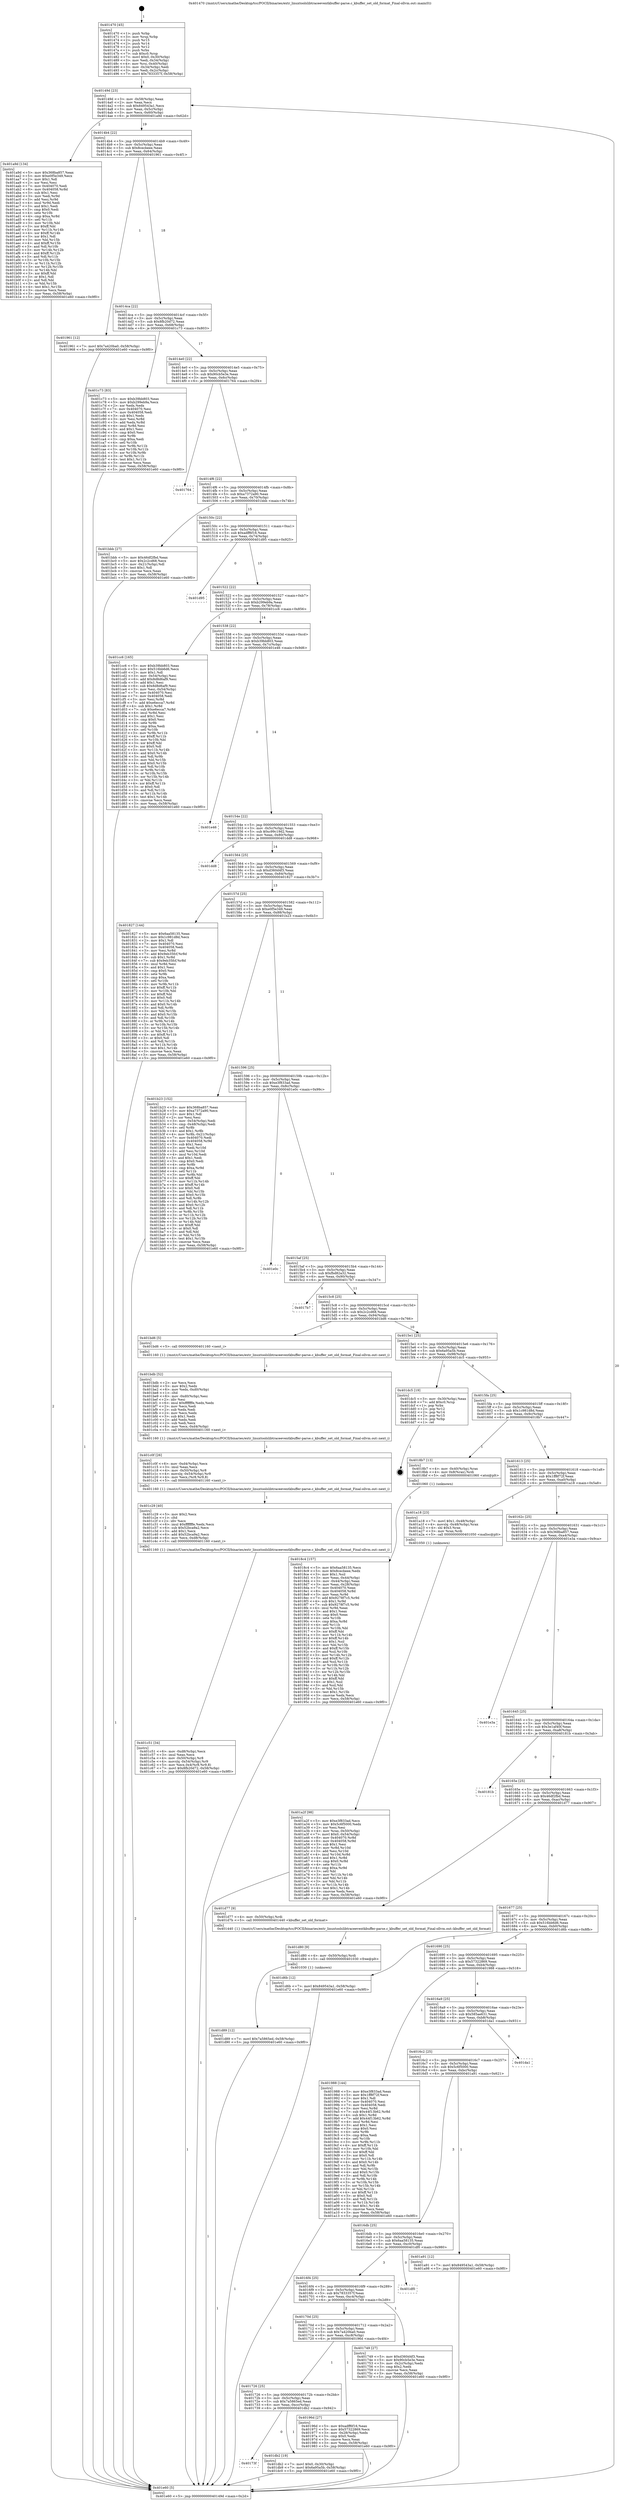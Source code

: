 digraph "0x401470" {
  label = "0x401470 (/mnt/c/Users/mathe/Desktop/tcc/POCII/binaries/extr_linuxtoolslibtraceeventkbuffer-parse.c_kbuffer_set_old_format_Final-ollvm.out::main(0))"
  labelloc = "t"
  node[shape=record]

  Entry [label="",width=0.3,height=0.3,shape=circle,fillcolor=black,style=filled]
  "0x40149d" [label="{
     0x40149d [23]\l
     | [instrs]\l
     &nbsp;&nbsp;0x40149d \<+3\>: mov -0x58(%rbp),%eax\l
     &nbsp;&nbsp;0x4014a0 \<+2\>: mov %eax,%ecx\l
     &nbsp;&nbsp;0x4014a2 \<+6\>: sub $0x849543a1,%ecx\l
     &nbsp;&nbsp;0x4014a8 \<+3\>: mov %eax,-0x5c(%rbp)\l
     &nbsp;&nbsp;0x4014ab \<+3\>: mov %ecx,-0x60(%rbp)\l
     &nbsp;&nbsp;0x4014ae \<+6\>: je 0000000000401a9d \<main+0x62d\>\l
  }"]
  "0x401a9d" [label="{
     0x401a9d [134]\l
     | [instrs]\l
     &nbsp;&nbsp;0x401a9d \<+5\>: mov $0x368ba857,%eax\l
     &nbsp;&nbsp;0x401aa2 \<+5\>: mov $0xe0f5e349,%ecx\l
     &nbsp;&nbsp;0x401aa7 \<+2\>: mov $0x1,%dl\l
     &nbsp;&nbsp;0x401aa9 \<+2\>: xor %esi,%esi\l
     &nbsp;&nbsp;0x401aab \<+7\>: mov 0x404070,%edi\l
     &nbsp;&nbsp;0x401ab2 \<+8\>: mov 0x404058,%r8d\l
     &nbsp;&nbsp;0x401aba \<+3\>: sub $0x1,%esi\l
     &nbsp;&nbsp;0x401abd \<+3\>: mov %edi,%r9d\l
     &nbsp;&nbsp;0x401ac0 \<+3\>: add %esi,%r9d\l
     &nbsp;&nbsp;0x401ac3 \<+4\>: imul %r9d,%edi\l
     &nbsp;&nbsp;0x401ac7 \<+3\>: and $0x1,%edi\l
     &nbsp;&nbsp;0x401aca \<+3\>: cmp $0x0,%edi\l
     &nbsp;&nbsp;0x401acd \<+4\>: sete %r10b\l
     &nbsp;&nbsp;0x401ad1 \<+4\>: cmp $0xa,%r8d\l
     &nbsp;&nbsp;0x401ad5 \<+4\>: setl %r11b\l
     &nbsp;&nbsp;0x401ad9 \<+3\>: mov %r10b,%bl\l
     &nbsp;&nbsp;0x401adc \<+3\>: xor $0xff,%bl\l
     &nbsp;&nbsp;0x401adf \<+3\>: mov %r11b,%r14b\l
     &nbsp;&nbsp;0x401ae2 \<+4\>: xor $0xff,%r14b\l
     &nbsp;&nbsp;0x401ae6 \<+3\>: xor $0x1,%dl\l
     &nbsp;&nbsp;0x401ae9 \<+3\>: mov %bl,%r15b\l
     &nbsp;&nbsp;0x401aec \<+4\>: and $0xff,%r15b\l
     &nbsp;&nbsp;0x401af0 \<+3\>: and %dl,%r10b\l
     &nbsp;&nbsp;0x401af3 \<+3\>: mov %r14b,%r12b\l
     &nbsp;&nbsp;0x401af6 \<+4\>: and $0xff,%r12b\l
     &nbsp;&nbsp;0x401afa \<+3\>: and %dl,%r11b\l
     &nbsp;&nbsp;0x401afd \<+3\>: or %r10b,%r15b\l
     &nbsp;&nbsp;0x401b00 \<+3\>: or %r11b,%r12b\l
     &nbsp;&nbsp;0x401b03 \<+3\>: xor %r12b,%r15b\l
     &nbsp;&nbsp;0x401b06 \<+3\>: or %r14b,%bl\l
     &nbsp;&nbsp;0x401b09 \<+3\>: xor $0xff,%bl\l
     &nbsp;&nbsp;0x401b0c \<+3\>: or $0x1,%dl\l
     &nbsp;&nbsp;0x401b0f \<+2\>: and %dl,%bl\l
     &nbsp;&nbsp;0x401b11 \<+3\>: or %bl,%r15b\l
     &nbsp;&nbsp;0x401b14 \<+4\>: test $0x1,%r15b\l
     &nbsp;&nbsp;0x401b18 \<+3\>: cmovne %ecx,%eax\l
     &nbsp;&nbsp;0x401b1b \<+3\>: mov %eax,-0x58(%rbp)\l
     &nbsp;&nbsp;0x401b1e \<+5\>: jmp 0000000000401e60 \<main+0x9f0\>\l
  }"]
  "0x4014b4" [label="{
     0x4014b4 [22]\l
     | [instrs]\l
     &nbsp;&nbsp;0x4014b4 \<+5\>: jmp 00000000004014b9 \<main+0x49\>\l
     &nbsp;&nbsp;0x4014b9 \<+3\>: mov -0x5c(%rbp),%eax\l
     &nbsp;&nbsp;0x4014bc \<+5\>: sub $0x8cecbeee,%eax\l
     &nbsp;&nbsp;0x4014c1 \<+3\>: mov %eax,-0x64(%rbp)\l
     &nbsp;&nbsp;0x4014c4 \<+6\>: je 0000000000401961 \<main+0x4f1\>\l
  }"]
  Exit [label="",width=0.3,height=0.3,shape=circle,fillcolor=black,style=filled,peripheries=2]
  "0x401961" [label="{
     0x401961 [12]\l
     | [instrs]\l
     &nbsp;&nbsp;0x401961 \<+7\>: movl $0x7a420ba0,-0x58(%rbp)\l
     &nbsp;&nbsp;0x401968 \<+5\>: jmp 0000000000401e60 \<main+0x9f0\>\l
  }"]
  "0x4014ca" [label="{
     0x4014ca [22]\l
     | [instrs]\l
     &nbsp;&nbsp;0x4014ca \<+5\>: jmp 00000000004014cf \<main+0x5f\>\l
     &nbsp;&nbsp;0x4014cf \<+3\>: mov -0x5c(%rbp),%eax\l
     &nbsp;&nbsp;0x4014d2 \<+5\>: sub $0x8fb20d72,%eax\l
     &nbsp;&nbsp;0x4014d7 \<+3\>: mov %eax,-0x68(%rbp)\l
     &nbsp;&nbsp;0x4014da \<+6\>: je 0000000000401c73 \<main+0x803\>\l
  }"]
  "0x40173f" [label="{
     0x40173f\l
  }", style=dashed]
  "0x401c73" [label="{
     0x401c73 [83]\l
     | [instrs]\l
     &nbsp;&nbsp;0x401c73 \<+5\>: mov $0xb39bb803,%eax\l
     &nbsp;&nbsp;0x401c78 \<+5\>: mov $0xb299eb9a,%ecx\l
     &nbsp;&nbsp;0x401c7d \<+2\>: xor %edx,%edx\l
     &nbsp;&nbsp;0x401c7f \<+7\>: mov 0x404070,%esi\l
     &nbsp;&nbsp;0x401c86 \<+7\>: mov 0x404058,%edi\l
     &nbsp;&nbsp;0x401c8d \<+3\>: sub $0x1,%edx\l
     &nbsp;&nbsp;0x401c90 \<+3\>: mov %esi,%r8d\l
     &nbsp;&nbsp;0x401c93 \<+3\>: add %edx,%r8d\l
     &nbsp;&nbsp;0x401c96 \<+4\>: imul %r8d,%esi\l
     &nbsp;&nbsp;0x401c9a \<+3\>: and $0x1,%esi\l
     &nbsp;&nbsp;0x401c9d \<+3\>: cmp $0x0,%esi\l
     &nbsp;&nbsp;0x401ca0 \<+4\>: sete %r9b\l
     &nbsp;&nbsp;0x401ca4 \<+3\>: cmp $0xa,%edi\l
     &nbsp;&nbsp;0x401ca7 \<+4\>: setl %r10b\l
     &nbsp;&nbsp;0x401cab \<+3\>: mov %r9b,%r11b\l
     &nbsp;&nbsp;0x401cae \<+3\>: and %r10b,%r11b\l
     &nbsp;&nbsp;0x401cb1 \<+3\>: xor %r10b,%r9b\l
     &nbsp;&nbsp;0x401cb4 \<+3\>: or %r9b,%r11b\l
     &nbsp;&nbsp;0x401cb7 \<+4\>: test $0x1,%r11b\l
     &nbsp;&nbsp;0x401cbb \<+3\>: cmovne %ecx,%eax\l
     &nbsp;&nbsp;0x401cbe \<+3\>: mov %eax,-0x58(%rbp)\l
     &nbsp;&nbsp;0x401cc1 \<+5\>: jmp 0000000000401e60 \<main+0x9f0\>\l
  }"]
  "0x4014e0" [label="{
     0x4014e0 [22]\l
     | [instrs]\l
     &nbsp;&nbsp;0x4014e0 \<+5\>: jmp 00000000004014e5 \<main+0x75\>\l
     &nbsp;&nbsp;0x4014e5 \<+3\>: mov -0x5c(%rbp),%eax\l
     &nbsp;&nbsp;0x4014e8 \<+5\>: sub $0x90cb5e3e,%eax\l
     &nbsp;&nbsp;0x4014ed \<+3\>: mov %eax,-0x6c(%rbp)\l
     &nbsp;&nbsp;0x4014f0 \<+6\>: je 0000000000401764 \<main+0x2f4\>\l
  }"]
  "0x401db2" [label="{
     0x401db2 [19]\l
     | [instrs]\l
     &nbsp;&nbsp;0x401db2 \<+7\>: movl $0x0,-0x30(%rbp)\l
     &nbsp;&nbsp;0x401db9 \<+7\>: movl $0x6a95a5b,-0x58(%rbp)\l
     &nbsp;&nbsp;0x401dc0 \<+5\>: jmp 0000000000401e60 \<main+0x9f0\>\l
  }"]
  "0x401764" [label="{
     0x401764\l
  }", style=dashed]
  "0x4014f6" [label="{
     0x4014f6 [22]\l
     | [instrs]\l
     &nbsp;&nbsp;0x4014f6 \<+5\>: jmp 00000000004014fb \<main+0x8b\>\l
     &nbsp;&nbsp;0x4014fb \<+3\>: mov -0x5c(%rbp),%eax\l
     &nbsp;&nbsp;0x4014fe \<+5\>: sub $0xa7372a90,%eax\l
     &nbsp;&nbsp;0x401503 \<+3\>: mov %eax,-0x70(%rbp)\l
     &nbsp;&nbsp;0x401506 \<+6\>: je 0000000000401bbb \<main+0x74b\>\l
  }"]
  "0x401d89" [label="{
     0x401d89 [12]\l
     | [instrs]\l
     &nbsp;&nbsp;0x401d89 \<+7\>: movl $0x7a5865ed,-0x58(%rbp)\l
     &nbsp;&nbsp;0x401d90 \<+5\>: jmp 0000000000401e60 \<main+0x9f0\>\l
  }"]
  "0x401bbb" [label="{
     0x401bbb [27]\l
     | [instrs]\l
     &nbsp;&nbsp;0x401bbb \<+5\>: mov $0x46df2fbd,%eax\l
     &nbsp;&nbsp;0x401bc0 \<+5\>: mov $0x2c2cd68,%ecx\l
     &nbsp;&nbsp;0x401bc5 \<+3\>: mov -0x21(%rbp),%dl\l
     &nbsp;&nbsp;0x401bc8 \<+3\>: test $0x1,%dl\l
     &nbsp;&nbsp;0x401bcb \<+3\>: cmovne %ecx,%eax\l
     &nbsp;&nbsp;0x401bce \<+3\>: mov %eax,-0x58(%rbp)\l
     &nbsp;&nbsp;0x401bd1 \<+5\>: jmp 0000000000401e60 \<main+0x9f0\>\l
  }"]
  "0x40150c" [label="{
     0x40150c [22]\l
     | [instrs]\l
     &nbsp;&nbsp;0x40150c \<+5\>: jmp 0000000000401511 \<main+0xa1\>\l
     &nbsp;&nbsp;0x401511 \<+3\>: mov -0x5c(%rbp),%eax\l
     &nbsp;&nbsp;0x401514 \<+5\>: sub $0xadff6f16,%eax\l
     &nbsp;&nbsp;0x401519 \<+3\>: mov %eax,-0x74(%rbp)\l
     &nbsp;&nbsp;0x40151c \<+6\>: je 0000000000401d95 \<main+0x925\>\l
  }"]
  "0x401d80" [label="{
     0x401d80 [9]\l
     | [instrs]\l
     &nbsp;&nbsp;0x401d80 \<+4\>: mov -0x50(%rbp),%rdi\l
     &nbsp;&nbsp;0x401d84 \<+5\>: call 0000000000401030 \<free@plt\>\l
     | [calls]\l
     &nbsp;&nbsp;0x401030 \{1\} (unknown)\l
  }"]
  "0x401d95" [label="{
     0x401d95\l
  }", style=dashed]
  "0x401522" [label="{
     0x401522 [22]\l
     | [instrs]\l
     &nbsp;&nbsp;0x401522 \<+5\>: jmp 0000000000401527 \<main+0xb7\>\l
     &nbsp;&nbsp;0x401527 \<+3\>: mov -0x5c(%rbp),%eax\l
     &nbsp;&nbsp;0x40152a \<+5\>: sub $0xb299eb9a,%eax\l
     &nbsp;&nbsp;0x40152f \<+3\>: mov %eax,-0x78(%rbp)\l
     &nbsp;&nbsp;0x401532 \<+6\>: je 0000000000401cc6 \<main+0x856\>\l
  }"]
  "0x401c51" [label="{
     0x401c51 [34]\l
     | [instrs]\l
     &nbsp;&nbsp;0x401c51 \<+6\>: mov -0xd8(%rbp),%ecx\l
     &nbsp;&nbsp;0x401c57 \<+3\>: imul %eax,%ecx\l
     &nbsp;&nbsp;0x401c5a \<+4\>: mov -0x50(%rbp),%r8\l
     &nbsp;&nbsp;0x401c5e \<+4\>: movslq -0x54(%rbp),%r9\l
     &nbsp;&nbsp;0x401c62 \<+5\>: mov %ecx,0x4(%r8,%r9,8)\l
     &nbsp;&nbsp;0x401c67 \<+7\>: movl $0x8fb20d72,-0x58(%rbp)\l
     &nbsp;&nbsp;0x401c6e \<+5\>: jmp 0000000000401e60 \<main+0x9f0\>\l
  }"]
  "0x401cc6" [label="{
     0x401cc6 [165]\l
     | [instrs]\l
     &nbsp;&nbsp;0x401cc6 \<+5\>: mov $0xb39bb803,%eax\l
     &nbsp;&nbsp;0x401ccb \<+5\>: mov $0x516bb6d6,%ecx\l
     &nbsp;&nbsp;0x401cd0 \<+2\>: mov $0x1,%dl\l
     &nbsp;&nbsp;0x401cd2 \<+3\>: mov -0x54(%rbp),%esi\l
     &nbsp;&nbsp;0x401cd5 \<+6\>: add $0x8d8d6af9,%esi\l
     &nbsp;&nbsp;0x401cdb \<+3\>: add $0x1,%esi\l
     &nbsp;&nbsp;0x401cde \<+6\>: sub $0x8d8d6af9,%esi\l
     &nbsp;&nbsp;0x401ce4 \<+3\>: mov %esi,-0x54(%rbp)\l
     &nbsp;&nbsp;0x401ce7 \<+7\>: mov 0x404070,%esi\l
     &nbsp;&nbsp;0x401cee \<+7\>: mov 0x404058,%edi\l
     &nbsp;&nbsp;0x401cf5 \<+3\>: mov %esi,%r8d\l
     &nbsp;&nbsp;0x401cf8 \<+7\>: add $0xe6ecca7,%r8d\l
     &nbsp;&nbsp;0x401cff \<+4\>: sub $0x1,%r8d\l
     &nbsp;&nbsp;0x401d03 \<+7\>: sub $0xe6ecca7,%r8d\l
     &nbsp;&nbsp;0x401d0a \<+4\>: imul %r8d,%esi\l
     &nbsp;&nbsp;0x401d0e \<+3\>: and $0x1,%esi\l
     &nbsp;&nbsp;0x401d11 \<+3\>: cmp $0x0,%esi\l
     &nbsp;&nbsp;0x401d14 \<+4\>: sete %r9b\l
     &nbsp;&nbsp;0x401d18 \<+3\>: cmp $0xa,%edi\l
     &nbsp;&nbsp;0x401d1b \<+4\>: setl %r10b\l
     &nbsp;&nbsp;0x401d1f \<+3\>: mov %r9b,%r11b\l
     &nbsp;&nbsp;0x401d22 \<+4\>: xor $0xff,%r11b\l
     &nbsp;&nbsp;0x401d26 \<+3\>: mov %r10b,%bl\l
     &nbsp;&nbsp;0x401d29 \<+3\>: xor $0xff,%bl\l
     &nbsp;&nbsp;0x401d2c \<+3\>: xor $0x0,%dl\l
     &nbsp;&nbsp;0x401d2f \<+3\>: mov %r11b,%r14b\l
     &nbsp;&nbsp;0x401d32 \<+4\>: and $0x0,%r14b\l
     &nbsp;&nbsp;0x401d36 \<+3\>: and %dl,%r9b\l
     &nbsp;&nbsp;0x401d39 \<+3\>: mov %bl,%r15b\l
     &nbsp;&nbsp;0x401d3c \<+4\>: and $0x0,%r15b\l
     &nbsp;&nbsp;0x401d40 \<+3\>: and %dl,%r10b\l
     &nbsp;&nbsp;0x401d43 \<+3\>: or %r9b,%r14b\l
     &nbsp;&nbsp;0x401d46 \<+3\>: or %r10b,%r15b\l
     &nbsp;&nbsp;0x401d49 \<+3\>: xor %r15b,%r14b\l
     &nbsp;&nbsp;0x401d4c \<+3\>: or %bl,%r11b\l
     &nbsp;&nbsp;0x401d4f \<+4\>: xor $0xff,%r11b\l
     &nbsp;&nbsp;0x401d53 \<+3\>: or $0x0,%dl\l
     &nbsp;&nbsp;0x401d56 \<+3\>: and %dl,%r11b\l
     &nbsp;&nbsp;0x401d59 \<+3\>: or %r11b,%r14b\l
     &nbsp;&nbsp;0x401d5c \<+4\>: test $0x1,%r14b\l
     &nbsp;&nbsp;0x401d60 \<+3\>: cmovne %ecx,%eax\l
     &nbsp;&nbsp;0x401d63 \<+3\>: mov %eax,-0x58(%rbp)\l
     &nbsp;&nbsp;0x401d66 \<+5\>: jmp 0000000000401e60 \<main+0x9f0\>\l
  }"]
  "0x401538" [label="{
     0x401538 [22]\l
     | [instrs]\l
     &nbsp;&nbsp;0x401538 \<+5\>: jmp 000000000040153d \<main+0xcd\>\l
     &nbsp;&nbsp;0x40153d \<+3\>: mov -0x5c(%rbp),%eax\l
     &nbsp;&nbsp;0x401540 \<+5\>: sub $0xb39bb803,%eax\l
     &nbsp;&nbsp;0x401545 \<+3\>: mov %eax,-0x7c(%rbp)\l
     &nbsp;&nbsp;0x401548 \<+6\>: je 0000000000401e46 \<main+0x9d6\>\l
  }"]
  "0x401c29" [label="{
     0x401c29 [40]\l
     | [instrs]\l
     &nbsp;&nbsp;0x401c29 \<+5\>: mov $0x2,%ecx\l
     &nbsp;&nbsp;0x401c2e \<+1\>: cltd\l
     &nbsp;&nbsp;0x401c2f \<+2\>: idiv %ecx\l
     &nbsp;&nbsp;0x401c31 \<+6\>: imul $0xfffffffe,%edx,%ecx\l
     &nbsp;&nbsp;0x401c37 \<+6\>: sub $0x52bca9a2,%ecx\l
     &nbsp;&nbsp;0x401c3d \<+3\>: add $0x1,%ecx\l
     &nbsp;&nbsp;0x401c40 \<+6\>: add $0x52bca9a2,%ecx\l
     &nbsp;&nbsp;0x401c46 \<+6\>: mov %ecx,-0xd8(%rbp)\l
     &nbsp;&nbsp;0x401c4c \<+5\>: call 0000000000401160 \<next_i\>\l
     | [calls]\l
     &nbsp;&nbsp;0x401160 \{1\} (/mnt/c/Users/mathe/Desktop/tcc/POCII/binaries/extr_linuxtoolslibtraceeventkbuffer-parse.c_kbuffer_set_old_format_Final-ollvm.out::next_i)\l
  }"]
  "0x401e46" [label="{
     0x401e46\l
  }", style=dashed]
  "0x40154e" [label="{
     0x40154e [22]\l
     | [instrs]\l
     &nbsp;&nbsp;0x40154e \<+5\>: jmp 0000000000401553 \<main+0xe3\>\l
     &nbsp;&nbsp;0x401553 \<+3\>: mov -0x5c(%rbp),%eax\l
     &nbsp;&nbsp;0x401556 \<+5\>: sub $0xc99c19d2,%eax\l
     &nbsp;&nbsp;0x40155b \<+3\>: mov %eax,-0x80(%rbp)\l
     &nbsp;&nbsp;0x40155e \<+6\>: je 0000000000401dd8 \<main+0x968\>\l
  }"]
  "0x401c0f" [label="{
     0x401c0f [26]\l
     | [instrs]\l
     &nbsp;&nbsp;0x401c0f \<+6\>: mov -0xd4(%rbp),%ecx\l
     &nbsp;&nbsp;0x401c15 \<+3\>: imul %eax,%ecx\l
     &nbsp;&nbsp;0x401c18 \<+4\>: mov -0x50(%rbp),%r8\l
     &nbsp;&nbsp;0x401c1c \<+4\>: movslq -0x54(%rbp),%r9\l
     &nbsp;&nbsp;0x401c20 \<+4\>: mov %ecx,(%r8,%r9,8)\l
     &nbsp;&nbsp;0x401c24 \<+5\>: call 0000000000401160 \<next_i\>\l
     | [calls]\l
     &nbsp;&nbsp;0x401160 \{1\} (/mnt/c/Users/mathe/Desktop/tcc/POCII/binaries/extr_linuxtoolslibtraceeventkbuffer-parse.c_kbuffer_set_old_format_Final-ollvm.out::next_i)\l
  }"]
  "0x401dd8" [label="{
     0x401dd8\l
  }", style=dashed]
  "0x401564" [label="{
     0x401564 [25]\l
     | [instrs]\l
     &nbsp;&nbsp;0x401564 \<+5\>: jmp 0000000000401569 \<main+0xf9\>\l
     &nbsp;&nbsp;0x401569 \<+3\>: mov -0x5c(%rbp),%eax\l
     &nbsp;&nbsp;0x40156c \<+5\>: sub $0xd360d4f3,%eax\l
     &nbsp;&nbsp;0x401571 \<+6\>: mov %eax,-0x84(%rbp)\l
     &nbsp;&nbsp;0x401577 \<+6\>: je 0000000000401827 \<main+0x3b7\>\l
  }"]
  "0x401bdb" [label="{
     0x401bdb [52]\l
     | [instrs]\l
     &nbsp;&nbsp;0x401bdb \<+2\>: xor %ecx,%ecx\l
     &nbsp;&nbsp;0x401bdd \<+5\>: mov $0x2,%edx\l
     &nbsp;&nbsp;0x401be2 \<+6\>: mov %edx,-0xd0(%rbp)\l
     &nbsp;&nbsp;0x401be8 \<+1\>: cltd\l
     &nbsp;&nbsp;0x401be9 \<+6\>: mov -0xd0(%rbp),%esi\l
     &nbsp;&nbsp;0x401bef \<+2\>: idiv %esi\l
     &nbsp;&nbsp;0x401bf1 \<+6\>: imul $0xfffffffe,%edx,%edx\l
     &nbsp;&nbsp;0x401bf7 \<+2\>: mov %ecx,%edi\l
     &nbsp;&nbsp;0x401bf9 \<+2\>: sub %edx,%edi\l
     &nbsp;&nbsp;0x401bfb \<+2\>: mov %ecx,%edx\l
     &nbsp;&nbsp;0x401bfd \<+3\>: sub $0x1,%edx\l
     &nbsp;&nbsp;0x401c00 \<+2\>: add %edx,%edi\l
     &nbsp;&nbsp;0x401c02 \<+2\>: sub %edi,%ecx\l
     &nbsp;&nbsp;0x401c04 \<+6\>: mov %ecx,-0xd4(%rbp)\l
     &nbsp;&nbsp;0x401c0a \<+5\>: call 0000000000401160 \<next_i\>\l
     | [calls]\l
     &nbsp;&nbsp;0x401160 \{1\} (/mnt/c/Users/mathe/Desktop/tcc/POCII/binaries/extr_linuxtoolslibtraceeventkbuffer-parse.c_kbuffer_set_old_format_Final-ollvm.out::next_i)\l
  }"]
  "0x401827" [label="{
     0x401827 [144]\l
     | [instrs]\l
     &nbsp;&nbsp;0x401827 \<+5\>: mov $0x6aa58135,%eax\l
     &nbsp;&nbsp;0x40182c \<+5\>: mov $0x1c981d8d,%ecx\l
     &nbsp;&nbsp;0x401831 \<+2\>: mov $0x1,%dl\l
     &nbsp;&nbsp;0x401833 \<+7\>: mov 0x404070,%esi\l
     &nbsp;&nbsp;0x40183a \<+7\>: mov 0x404058,%edi\l
     &nbsp;&nbsp;0x401841 \<+3\>: mov %esi,%r8d\l
     &nbsp;&nbsp;0x401844 \<+7\>: add $0x9eb35fcf,%r8d\l
     &nbsp;&nbsp;0x40184b \<+4\>: sub $0x1,%r8d\l
     &nbsp;&nbsp;0x40184f \<+7\>: sub $0x9eb35fcf,%r8d\l
     &nbsp;&nbsp;0x401856 \<+4\>: imul %r8d,%esi\l
     &nbsp;&nbsp;0x40185a \<+3\>: and $0x1,%esi\l
     &nbsp;&nbsp;0x40185d \<+3\>: cmp $0x0,%esi\l
     &nbsp;&nbsp;0x401860 \<+4\>: sete %r9b\l
     &nbsp;&nbsp;0x401864 \<+3\>: cmp $0xa,%edi\l
     &nbsp;&nbsp;0x401867 \<+4\>: setl %r10b\l
     &nbsp;&nbsp;0x40186b \<+3\>: mov %r9b,%r11b\l
     &nbsp;&nbsp;0x40186e \<+4\>: xor $0xff,%r11b\l
     &nbsp;&nbsp;0x401872 \<+3\>: mov %r10b,%bl\l
     &nbsp;&nbsp;0x401875 \<+3\>: xor $0xff,%bl\l
     &nbsp;&nbsp;0x401878 \<+3\>: xor $0x0,%dl\l
     &nbsp;&nbsp;0x40187b \<+3\>: mov %r11b,%r14b\l
     &nbsp;&nbsp;0x40187e \<+4\>: and $0x0,%r14b\l
     &nbsp;&nbsp;0x401882 \<+3\>: and %dl,%r9b\l
     &nbsp;&nbsp;0x401885 \<+3\>: mov %bl,%r15b\l
     &nbsp;&nbsp;0x401888 \<+4\>: and $0x0,%r15b\l
     &nbsp;&nbsp;0x40188c \<+3\>: and %dl,%r10b\l
     &nbsp;&nbsp;0x40188f \<+3\>: or %r9b,%r14b\l
     &nbsp;&nbsp;0x401892 \<+3\>: or %r10b,%r15b\l
     &nbsp;&nbsp;0x401895 \<+3\>: xor %r15b,%r14b\l
     &nbsp;&nbsp;0x401898 \<+3\>: or %bl,%r11b\l
     &nbsp;&nbsp;0x40189b \<+4\>: xor $0xff,%r11b\l
     &nbsp;&nbsp;0x40189f \<+3\>: or $0x0,%dl\l
     &nbsp;&nbsp;0x4018a2 \<+3\>: and %dl,%r11b\l
     &nbsp;&nbsp;0x4018a5 \<+3\>: or %r11b,%r14b\l
     &nbsp;&nbsp;0x4018a8 \<+4\>: test $0x1,%r14b\l
     &nbsp;&nbsp;0x4018ac \<+3\>: cmovne %ecx,%eax\l
     &nbsp;&nbsp;0x4018af \<+3\>: mov %eax,-0x58(%rbp)\l
     &nbsp;&nbsp;0x4018b2 \<+5\>: jmp 0000000000401e60 \<main+0x9f0\>\l
  }"]
  "0x40157d" [label="{
     0x40157d [25]\l
     | [instrs]\l
     &nbsp;&nbsp;0x40157d \<+5\>: jmp 0000000000401582 \<main+0x112\>\l
     &nbsp;&nbsp;0x401582 \<+3\>: mov -0x5c(%rbp),%eax\l
     &nbsp;&nbsp;0x401585 \<+5\>: sub $0xe0f5e349,%eax\l
     &nbsp;&nbsp;0x40158a \<+6\>: mov %eax,-0x88(%rbp)\l
     &nbsp;&nbsp;0x401590 \<+6\>: je 0000000000401b23 \<main+0x6b3\>\l
  }"]
  "0x401a2f" [label="{
     0x401a2f [98]\l
     | [instrs]\l
     &nbsp;&nbsp;0x401a2f \<+5\>: mov $0xe3f833ad,%ecx\l
     &nbsp;&nbsp;0x401a34 \<+5\>: mov $0x5c6f5000,%edx\l
     &nbsp;&nbsp;0x401a39 \<+2\>: xor %esi,%esi\l
     &nbsp;&nbsp;0x401a3b \<+4\>: mov %rax,-0x50(%rbp)\l
     &nbsp;&nbsp;0x401a3f \<+7\>: movl $0x0,-0x54(%rbp)\l
     &nbsp;&nbsp;0x401a46 \<+8\>: mov 0x404070,%r8d\l
     &nbsp;&nbsp;0x401a4e \<+8\>: mov 0x404058,%r9d\l
     &nbsp;&nbsp;0x401a56 \<+3\>: sub $0x1,%esi\l
     &nbsp;&nbsp;0x401a59 \<+3\>: mov %r8d,%r10d\l
     &nbsp;&nbsp;0x401a5c \<+3\>: add %esi,%r10d\l
     &nbsp;&nbsp;0x401a5f \<+4\>: imul %r10d,%r8d\l
     &nbsp;&nbsp;0x401a63 \<+4\>: and $0x1,%r8d\l
     &nbsp;&nbsp;0x401a67 \<+4\>: cmp $0x0,%r8d\l
     &nbsp;&nbsp;0x401a6b \<+4\>: sete %r11b\l
     &nbsp;&nbsp;0x401a6f \<+4\>: cmp $0xa,%r9d\l
     &nbsp;&nbsp;0x401a73 \<+3\>: setl %bl\l
     &nbsp;&nbsp;0x401a76 \<+3\>: mov %r11b,%r14b\l
     &nbsp;&nbsp;0x401a79 \<+3\>: and %bl,%r14b\l
     &nbsp;&nbsp;0x401a7c \<+3\>: xor %bl,%r11b\l
     &nbsp;&nbsp;0x401a7f \<+3\>: or %r11b,%r14b\l
     &nbsp;&nbsp;0x401a82 \<+4\>: test $0x1,%r14b\l
     &nbsp;&nbsp;0x401a86 \<+3\>: cmovne %edx,%ecx\l
     &nbsp;&nbsp;0x401a89 \<+3\>: mov %ecx,-0x58(%rbp)\l
     &nbsp;&nbsp;0x401a8c \<+5\>: jmp 0000000000401e60 \<main+0x9f0\>\l
  }"]
  "0x401b23" [label="{
     0x401b23 [152]\l
     | [instrs]\l
     &nbsp;&nbsp;0x401b23 \<+5\>: mov $0x368ba857,%eax\l
     &nbsp;&nbsp;0x401b28 \<+5\>: mov $0xa7372a90,%ecx\l
     &nbsp;&nbsp;0x401b2d \<+2\>: mov $0x1,%dl\l
     &nbsp;&nbsp;0x401b2f \<+2\>: xor %esi,%esi\l
     &nbsp;&nbsp;0x401b31 \<+3\>: mov -0x54(%rbp),%edi\l
     &nbsp;&nbsp;0x401b34 \<+3\>: cmp -0x48(%rbp),%edi\l
     &nbsp;&nbsp;0x401b37 \<+4\>: setl %r8b\l
     &nbsp;&nbsp;0x401b3b \<+4\>: and $0x1,%r8b\l
     &nbsp;&nbsp;0x401b3f \<+4\>: mov %r8b,-0x21(%rbp)\l
     &nbsp;&nbsp;0x401b43 \<+7\>: mov 0x404070,%edi\l
     &nbsp;&nbsp;0x401b4a \<+8\>: mov 0x404058,%r9d\l
     &nbsp;&nbsp;0x401b52 \<+3\>: sub $0x1,%esi\l
     &nbsp;&nbsp;0x401b55 \<+3\>: mov %edi,%r10d\l
     &nbsp;&nbsp;0x401b58 \<+3\>: add %esi,%r10d\l
     &nbsp;&nbsp;0x401b5b \<+4\>: imul %r10d,%edi\l
     &nbsp;&nbsp;0x401b5f \<+3\>: and $0x1,%edi\l
     &nbsp;&nbsp;0x401b62 \<+3\>: cmp $0x0,%edi\l
     &nbsp;&nbsp;0x401b65 \<+4\>: sete %r8b\l
     &nbsp;&nbsp;0x401b69 \<+4\>: cmp $0xa,%r9d\l
     &nbsp;&nbsp;0x401b6d \<+4\>: setl %r11b\l
     &nbsp;&nbsp;0x401b71 \<+3\>: mov %r8b,%bl\l
     &nbsp;&nbsp;0x401b74 \<+3\>: xor $0xff,%bl\l
     &nbsp;&nbsp;0x401b77 \<+3\>: mov %r11b,%r14b\l
     &nbsp;&nbsp;0x401b7a \<+4\>: xor $0xff,%r14b\l
     &nbsp;&nbsp;0x401b7e \<+3\>: xor $0x0,%dl\l
     &nbsp;&nbsp;0x401b81 \<+3\>: mov %bl,%r15b\l
     &nbsp;&nbsp;0x401b84 \<+4\>: and $0x0,%r15b\l
     &nbsp;&nbsp;0x401b88 \<+3\>: and %dl,%r8b\l
     &nbsp;&nbsp;0x401b8b \<+3\>: mov %r14b,%r12b\l
     &nbsp;&nbsp;0x401b8e \<+4\>: and $0x0,%r12b\l
     &nbsp;&nbsp;0x401b92 \<+3\>: and %dl,%r11b\l
     &nbsp;&nbsp;0x401b95 \<+3\>: or %r8b,%r15b\l
     &nbsp;&nbsp;0x401b98 \<+3\>: or %r11b,%r12b\l
     &nbsp;&nbsp;0x401b9b \<+3\>: xor %r12b,%r15b\l
     &nbsp;&nbsp;0x401b9e \<+3\>: or %r14b,%bl\l
     &nbsp;&nbsp;0x401ba1 \<+3\>: xor $0xff,%bl\l
     &nbsp;&nbsp;0x401ba4 \<+3\>: or $0x0,%dl\l
     &nbsp;&nbsp;0x401ba7 \<+2\>: and %dl,%bl\l
     &nbsp;&nbsp;0x401ba9 \<+3\>: or %bl,%r15b\l
     &nbsp;&nbsp;0x401bac \<+4\>: test $0x1,%r15b\l
     &nbsp;&nbsp;0x401bb0 \<+3\>: cmovne %ecx,%eax\l
     &nbsp;&nbsp;0x401bb3 \<+3\>: mov %eax,-0x58(%rbp)\l
     &nbsp;&nbsp;0x401bb6 \<+5\>: jmp 0000000000401e60 \<main+0x9f0\>\l
  }"]
  "0x401596" [label="{
     0x401596 [25]\l
     | [instrs]\l
     &nbsp;&nbsp;0x401596 \<+5\>: jmp 000000000040159b \<main+0x12b\>\l
     &nbsp;&nbsp;0x40159b \<+3\>: mov -0x5c(%rbp),%eax\l
     &nbsp;&nbsp;0x40159e \<+5\>: sub $0xe3f833ad,%eax\l
     &nbsp;&nbsp;0x4015a3 \<+6\>: mov %eax,-0x8c(%rbp)\l
     &nbsp;&nbsp;0x4015a9 \<+6\>: je 0000000000401e0c \<main+0x99c\>\l
  }"]
  "0x401726" [label="{
     0x401726 [25]\l
     | [instrs]\l
     &nbsp;&nbsp;0x401726 \<+5\>: jmp 000000000040172b \<main+0x2bb\>\l
     &nbsp;&nbsp;0x40172b \<+3\>: mov -0x5c(%rbp),%eax\l
     &nbsp;&nbsp;0x40172e \<+5\>: sub $0x7a5865ed,%eax\l
     &nbsp;&nbsp;0x401733 \<+6\>: mov %eax,-0xcc(%rbp)\l
     &nbsp;&nbsp;0x401739 \<+6\>: je 0000000000401db2 \<main+0x942\>\l
  }"]
  "0x401e0c" [label="{
     0x401e0c\l
  }", style=dashed]
  "0x4015af" [label="{
     0x4015af [25]\l
     | [instrs]\l
     &nbsp;&nbsp;0x4015af \<+5\>: jmp 00000000004015b4 \<main+0x144\>\l
     &nbsp;&nbsp;0x4015b4 \<+3\>: mov -0x5c(%rbp),%eax\l
     &nbsp;&nbsp;0x4015b7 \<+5\>: sub $0xfbd82a32,%eax\l
     &nbsp;&nbsp;0x4015bc \<+6\>: mov %eax,-0x90(%rbp)\l
     &nbsp;&nbsp;0x4015c2 \<+6\>: je 00000000004017b7 \<main+0x347\>\l
  }"]
  "0x40196d" [label="{
     0x40196d [27]\l
     | [instrs]\l
     &nbsp;&nbsp;0x40196d \<+5\>: mov $0xadff6f16,%eax\l
     &nbsp;&nbsp;0x401972 \<+5\>: mov $0x57322869,%ecx\l
     &nbsp;&nbsp;0x401977 \<+3\>: mov -0x28(%rbp),%edx\l
     &nbsp;&nbsp;0x40197a \<+3\>: cmp $0x0,%edx\l
     &nbsp;&nbsp;0x40197d \<+3\>: cmove %ecx,%eax\l
     &nbsp;&nbsp;0x401980 \<+3\>: mov %eax,-0x58(%rbp)\l
     &nbsp;&nbsp;0x401983 \<+5\>: jmp 0000000000401e60 \<main+0x9f0\>\l
  }"]
  "0x4017b7" [label="{
     0x4017b7\l
  }", style=dashed]
  "0x4015c8" [label="{
     0x4015c8 [25]\l
     | [instrs]\l
     &nbsp;&nbsp;0x4015c8 \<+5\>: jmp 00000000004015cd \<main+0x15d\>\l
     &nbsp;&nbsp;0x4015cd \<+3\>: mov -0x5c(%rbp),%eax\l
     &nbsp;&nbsp;0x4015d0 \<+5\>: sub $0x2c2cd68,%eax\l
     &nbsp;&nbsp;0x4015d5 \<+6\>: mov %eax,-0x94(%rbp)\l
     &nbsp;&nbsp;0x4015db \<+6\>: je 0000000000401bd6 \<main+0x766\>\l
  }"]
  "0x4018c4" [label="{
     0x4018c4 [157]\l
     | [instrs]\l
     &nbsp;&nbsp;0x4018c4 \<+5\>: mov $0x6aa58135,%ecx\l
     &nbsp;&nbsp;0x4018c9 \<+5\>: mov $0x8cecbeee,%edx\l
     &nbsp;&nbsp;0x4018ce \<+3\>: mov $0x1,%sil\l
     &nbsp;&nbsp;0x4018d1 \<+3\>: mov %eax,-0x44(%rbp)\l
     &nbsp;&nbsp;0x4018d4 \<+3\>: mov -0x44(%rbp),%eax\l
     &nbsp;&nbsp;0x4018d7 \<+3\>: mov %eax,-0x28(%rbp)\l
     &nbsp;&nbsp;0x4018da \<+7\>: mov 0x404070,%eax\l
     &nbsp;&nbsp;0x4018e1 \<+8\>: mov 0x404058,%r8d\l
     &nbsp;&nbsp;0x4018e9 \<+3\>: mov %eax,%r9d\l
     &nbsp;&nbsp;0x4018ec \<+7\>: add $0x9278f7c5,%r9d\l
     &nbsp;&nbsp;0x4018f3 \<+4\>: sub $0x1,%r9d\l
     &nbsp;&nbsp;0x4018f7 \<+7\>: sub $0x9278f7c5,%r9d\l
     &nbsp;&nbsp;0x4018fe \<+4\>: imul %r9d,%eax\l
     &nbsp;&nbsp;0x401902 \<+3\>: and $0x1,%eax\l
     &nbsp;&nbsp;0x401905 \<+3\>: cmp $0x0,%eax\l
     &nbsp;&nbsp;0x401908 \<+4\>: sete %r10b\l
     &nbsp;&nbsp;0x40190c \<+4\>: cmp $0xa,%r8d\l
     &nbsp;&nbsp;0x401910 \<+4\>: setl %r11b\l
     &nbsp;&nbsp;0x401914 \<+3\>: mov %r10b,%bl\l
     &nbsp;&nbsp;0x401917 \<+3\>: xor $0xff,%bl\l
     &nbsp;&nbsp;0x40191a \<+3\>: mov %r11b,%r14b\l
     &nbsp;&nbsp;0x40191d \<+4\>: xor $0xff,%r14b\l
     &nbsp;&nbsp;0x401921 \<+4\>: xor $0x1,%sil\l
     &nbsp;&nbsp;0x401925 \<+3\>: mov %bl,%r15b\l
     &nbsp;&nbsp;0x401928 \<+4\>: and $0xff,%r15b\l
     &nbsp;&nbsp;0x40192c \<+3\>: and %sil,%r10b\l
     &nbsp;&nbsp;0x40192f \<+3\>: mov %r14b,%r12b\l
     &nbsp;&nbsp;0x401932 \<+4\>: and $0xff,%r12b\l
     &nbsp;&nbsp;0x401936 \<+3\>: and %sil,%r11b\l
     &nbsp;&nbsp;0x401939 \<+3\>: or %r10b,%r15b\l
     &nbsp;&nbsp;0x40193c \<+3\>: or %r11b,%r12b\l
     &nbsp;&nbsp;0x40193f \<+3\>: xor %r12b,%r15b\l
     &nbsp;&nbsp;0x401942 \<+3\>: or %r14b,%bl\l
     &nbsp;&nbsp;0x401945 \<+3\>: xor $0xff,%bl\l
     &nbsp;&nbsp;0x401948 \<+4\>: or $0x1,%sil\l
     &nbsp;&nbsp;0x40194c \<+3\>: and %sil,%bl\l
     &nbsp;&nbsp;0x40194f \<+3\>: or %bl,%r15b\l
     &nbsp;&nbsp;0x401952 \<+4\>: test $0x1,%r15b\l
     &nbsp;&nbsp;0x401956 \<+3\>: cmovne %edx,%ecx\l
     &nbsp;&nbsp;0x401959 \<+3\>: mov %ecx,-0x58(%rbp)\l
     &nbsp;&nbsp;0x40195c \<+5\>: jmp 0000000000401e60 \<main+0x9f0\>\l
  }"]
  "0x401bd6" [label="{
     0x401bd6 [5]\l
     | [instrs]\l
     &nbsp;&nbsp;0x401bd6 \<+5\>: call 0000000000401160 \<next_i\>\l
     | [calls]\l
     &nbsp;&nbsp;0x401160 \{1\} (/mnt/c/Users/mathe/Desktop/tcc/POCII/binaries/extr_linuxtoolslibtraceeventkbuffer-parse.c_kbuffer_set_old_format_Final-ollvm.out::next_i)\l
  }"]
  "0x4015e1" [label="{
     0x4015e1 [25]\l
     | [instrs]\l
     &nbsp;&nbsp;0x4015e1 \<+5\>: jmp 00000000004015e6 \<main+0x176\>\l
     &nbsp;&nbsp;0x4015e6 \<+3\>: mov -0x5c(%rbp),%eax\l
     &nbsp;&nbsp;0x4015e9 \<+5\>: sub $0x6a95a5b,%eax\l
     &nbsp;&nbsp;0x4015ee \<+6\>: mov %eax,-0x98(%rbp)\l
     &nbsp;&nbsp;0x4015f4 \<+6\>: je 0000000000401dc5 \<main+0x955\>\l
  }"]
  "0x401470" [label="{
     0x401470 [45]\l
     | [instrs]\l
     &nbsp;&nbsp;0x401470 \<+1\>: push %rbp\l
     &nbsp;&nbsp;0x401471 \<+3\>: mov %rsp,%rbp\l
     &nbsp;&nbsp;0x401474 \<+2\>: push %r15\l
     &nbsp;&nbsp;0x401476 \<+2\>: push %r14\l
     &nbsp;&nbsp;0x401478 \<+2\>: push %r12\l
     &nbsp;&nbsp;0x40147a \<+1\>: push %rbx\l
     &nbsp;&nbsp;0x40147b \<+7\>: sub $0xc0,%rsp\l
     &nbsp;&nbsp;0x401482 \<+7\>: movl $0x0,-0x30(%rbp)\l
     &nbsp;&nbsp;0x401489 \<+3\>: mov %edi,-0x34(%rbp)\l
     &nbsp;&nbsp;0x40148c \<+4\>: mov %rsi,-0x40(%rbp)\l
     &nbsp;&nbsp;0x401490 \<+3\>: mov -0x34(%rbp),%edi\l
     &nbsp;&nbsp;0x401493 \<+3\>: mov %edi,-0x2c(%rbp)\l
     &nbsp;&nbsp;0x401496 \<+7\>: movl $0x7833357f,-0x58(%rbp)\l
  }"]
  "0x401dc5" [label="{
     0x401dc5 [19]\l
     | [instrs]\l
     &nbsp;&nbsp;0x401dc5 \<+3\>: mov -0x30(%rbp),%eax\l
     &nbsp;&nbsp;0x401dc8 \<+7\>: add $0xc0,%rsp\l
     &nbsp;&nbsp;0x401dcf \<+1\>: pop %rbx\l
     &nbsp;&nbsp;0x401dd0 \<+2\>: pop %r12\l
     &nbsp;&nbsp;0x401dd2 \<+2\>: pop %r14\l
     &nbsp;&nbsp;0x401dd4 \<+2\>: pop %r15\l
     &nbsp;&nbsp;0x401dd6 \<+1\>: pop %rbp\l
     &nbsp;&nbsp;0x401dd7 \<+1\>: ret\l
  }"]
  "0x4015fa" [label="{
     0x4015fa [25]\l
     | [instrs]\l
     &nbsp;&nbsp;0x4015fa \<+5\>: jmp 00000000004015ff \<main+0x18f\>\l
     &nbsp;&nbsp;0x4015ff \<+3\>: mov -0x5c(%rbp),%eax\l
     &nbsp;&nbsp;0x401602 \<+5\>: sub $0x1c981d8d,%eax\l
     &nbsp;&nbsp;0x401607 \<+6\>: mov %eax,-0x9c(%rbp)\l
     &nbsp;&nbsp;0x40160d \<+6\>: je 00000000004018b7 \<main+0x447\>\l
  }"]
  "0x401e60" [label="{
     0x401e60 [5]\l
     | [instrs]\l
     &nbsp;&nbsp;0x401e60 \<+5\>: jmp 000000000040149d \<main+0x2d\>\l
  }"]
  "0x4018b7" [label="{
     0x4018b7 [13]\l
     | [instrs]\l
     &nbsp;&nbsp;0x4018b7 \<+4\>: mov -0x40(%rbp),%rax\l
     &nbsp;&nbsp;0x4018bb \<+4\>: mov 0x8(%rax),%rdi\l
     &nbsp;&nbsp;0x4018bf \<+5\>: call 0000000000401060 \<atoi@plt\>\l
     | [calls]\l
     &nbsp;&nbsp;0x401060 \{1\} (unknown)\l
  }"]
  "0x401613" [label="{
     0x401613 [25]\l
     | [instrs]\l
     &nbsp;&nbsp;0x401613 \<+5\>: jmp 0000000000401618 \<main+0x1a8\>\l
     &nbsp;&nbsp;0x401618 \<+3\>: mov -0x5c(%rbp),%eax\l
     &nbsp;&nbsp;0x40161b \<+5\>: sub $0x1ff8f72f,%eax\l
     &nbsp;&nbsp;0x401620 \<+6\>: mov %eax,-0xa0(%rbp)\l
     &nbsp;&nbsp;0x401626 \<+6\>: je 0000000000401a18 \<main+0x5a8\>\l
  }"]
  "0x40170d" [label="{
     0x40170d [25]\l
     | [instrs]\l
     &nbsp;&nbsp;0x40170d \<+5\>: jmp 0000000000401712 \<main+0x2a2\>\l
     &nbsp;&nbsp;0x401712 \<+3\>: mov -0x5c(%rbp),%eax\l
     &nbsp;&nbsp;0x401715 \<+5\>: sub $0x7a420ba0,%eax\l
     &nbsp;&nbsp;0x40171a \<+6\>: mov %eax,-0xc8(%rbp)\l
     &nbsp;&nbsp;0x401720 \<+6\>: je 000000000040196d \<main+0x4fd\>\l
  }"]
  "0x401a18" [label="{
     0x401a18 [23]\l
     | [instrs]\l
     &nbsp;&nbsp;0x401a18 \<+7\>: movl $0x1,-0x48(%rbp)\l
     &nbsp;&nbsp;0x401a1f \<+4\>: movslq -0x48(%rbp),%rax\l
     &nbsp;&nbsp;0x401a23 \<+4\>: shl $0x3,%rax\l
     &nbsp;&nbsp;0x401a27 \<+3\>: mov %rax,%rdi\l
     &nbsp;&nbsp;0x401a2a \<+5\>: call 0000000000401050 \<malloc@plt\>\l
     | [calls]\l
     &nbsp;&nbsp;0x401050 \{1\} (unknown)\l
  }"]
  "0x40162c" [label="{
     0x40162c [25]\l
     | [instrs]\l
     &nbsp;&nbsp;0x40162c \<+5\>: jmp 0000000000401631 \<main+0x1c1\>\l
     &nbsp;&nbsp;0x401631 \<+3\>: mov -0x5c(%rbp),%eax\l
     &nbsp;&nbsp;0x401634 \<+5\>: sub $0x368ba857,%eax\l
     &nbsp;&nbsp;0x401639 \<+6\>: mov %eax,-0xa4(%rbp)\l
     &nbsp;&nbsp;0x40163f \<+6\>: je 0000000000401e3a \<main+0x9ca\>\l
  }"]
  "0x401749" [label="{
     0x401749 [27]\l
     | [instrs]\l
     &nbsp;&nbsp;0x401749 \<+5\>: mov $0xd360d4f3,%eax\l
     &nbsp;&nbsp;0x40174e \<+5\>: mov $0x90cb5e3e,%ecx\l
     &nbsp;&nbsp;0x401753 \<+3\>: mov -0x2c(%rbp),%edx\l
     &nbsp;&nbsp;0x401756 \<+3\>: cmp $0x2,%edx\l
     &nbsp;&nbsp;0x401759 \<+3\>: cmovne %ecx,%eax\l
     &nbsp;&nbsp;0x40175c \<+3\>: mov %eax,-0x58(%rbp)\l
     &nbsp;&nbsp;0x40175f \<+5\>: jmp 0000000000401e60 \<main+0x9f0\>\l
  }"]
  "0x401e3a" [label="{
     0x401e3a\l
  }", style=dashed]
  "0x401645" [label="{
     0x401645 [25]\l
     | [instrs]\l
     &nbsp;&nbsp;0x401645 \<+5\>: jmp 000000000040164a \<main+0x1da\>\l
     &nbsp;&nbsp;0x40164a \<+3\>: mov -0x5c(%rbp),%eax\l
     &nbsp;&nbsp;0x40164d \<+5\>: sub $0x3e1af40f,%eax\l
     &nbsp;&nbsp;0x401652 \<+6\>: mov %eax,-0xa8(%rbp)\l
     &nbsp;&nbsp;0x401658 \<+6\>: je 000000000040181b \<main+0x3ab\>\l
  }"]
  "0x4016f4" [label="{
     0x4016f4 [25]\l
     | [instrs]\l
     &nbsp;&nbsp;0x4016f4 \<+5\>: jmp 00000000004016f9 \<main+0x289\>\l
     &nbsp;&nbsp;0x4016f9 \<+3\>: mov -0x5c(%rbp),%eax\l
     &nbsp;&nbsp;0x4016fc \<+5\>: sub $0x7833357f,%eax\l
     &nbsp;&nbsp;0x401701 \<+6\>: mov %eax,-0xc4(%rbp)\l
     &nbsp;&nbsp;0x401707 \<+6\>: je 0000000000401749 \<main+0x2d9\>\l
  }"]
  "0x40181b" [label="{
     0x40181b\l
  }", style=dashed]
  "0x40165e" [label="{
     0x40165e [25]\l
     | [instrs]\l
     &nbsp;&nbsp;0x40165e \<+5\>: jmp 0000000000401663 \<main+0x1f3\>\l
     &nbsp;&nbsp;0x401663 \<+3\>: mov -0x5c(%rbp),%eax\l
     &nbsp;&nbsp;0x401666 \<+5\>: sub $0x46df2fbd,%eax\l
     &nbsp;&nbsp;0x40166b \<+6\>: mov %eax,-0xac(%rbp)\l
     &nbsp;&nbsp;0x401671 \<+6\>: je 0000000000401d77 \<main+0x907\>\l
  }"]
  "0x401df0" [label="{
     0x401df0\l
  }", style=dashed]
  "0x401d77" [label="{
     0x401d77 [9]\l
     | [instrs]\l
     &nbsp;&nbsp;0x401d77 \<+4\>: mov -0x50(%rbp),%rdi\l
     &nbsp;&nbsp;0x401d7b \<+5\>: call 0000000000401440 \<kbuffer_set_old_format\>\l
     | [calls]\l
     &nbsp;&nbsp;0x401440 \{1\} (/mnt/c/Users/mathe/Desktop/tcc/POCII/binaries/extr_linuxtoolslibtraceeventkbuffer-parse.c_kbuffer_set_old_format_Final-ollvm.out::kbuffer_set_old_format)\l
  }"]
  "0x401677" [label="{
     0x401677 [25]\l
     | [instrs]\l
     &nbsp;&nbsp;0x401677 \<+5\>: jmp 000000000040167c \<main+0x20c\>\l
     &nbsp;&nbsp;0x40167c \<+3\>: mov -0x5c(%rbp),%eax\l
     &nbsp;&nbsp;0x40167f \<+5\>: sub $0x516bb6d6,%eax\l
     &nbsp;&nbsp;0x401684 \<+6\>: mov %eax,-0xb0(%rbp)\l
     &nbsp;&nbsp;0x40168a \<+6\>: je 0000000000401d6b \<main+0x8fb\>\l
  }"]
  "0x4016db" [label="{
     0x4016db [25]\l
     | [instrs]\l
     &nbsp;&nbsp;0x4016db \<+5\>: jmp 00000000004016e0 \<main+0x270\>\l
     &nbsp;&nbsp;0x4016e0 \<+3\>: mov -0x5c(%rbp),%eax\l
     &nbsp;&nbsp;0x4016e3 \<+5\>: sub $0x6aa58135,%eax\l
     &nbsp;&nbsp;0x4016e8 \<+6\>: mov %eax,-0xc0(%rbp)\l
     &nbsp;&nbsp;0x4016ee \<+6\>: je 0000000000401df0 \<main+0x980\>\l
  }"]
  "0x401d6b" [label="{
     0x401d6b [12]\l
     | [instrs]\l
     &nbsp;&nbsp;0x401d6b \<+7\>: movl $0x849543a1,-0x58(%rbp)\l
     &nbsp;&nbsp;0x401d72 \<+5\>: jmp 0000000000401e60 \<main+0x9f0\>\l
  }"]
  "0x401690" [label="{
     0x401690 [25]\l
     | [instrs]\l
     &nbsp;&nbsp;0x401690 \<+5\>: jmp 0000000000401695 \<main+0x225\>\l
     &nbsp;&nbsp;0x401695 \<+3\>: mov -0x5c(%rbp),%eax\l
     &nbsp;&nbsp;0x401698 \<+5\>: sub $0x57322869,%eax\l
     &nbsp;&nbsp;0x40169d \<+6\>: mov %eax,-0xb4(%rbp)\l
     &nbsp;&nbsp;0x4016a3 \<+6\>: je 0000000000401988 \<main+0x518\>\l
  }"]
  "0x401a91" [label="{
     0x401a91 [12]\l
     | [instrs]\l
     &nbsp;&nbsp;0x401a91 \<+7\>: movl $0x849543a1,-0x58(%rbp)\l
     &nbsp;&nbsp;0x401a98 \<+5\>: jmp 0000000000401e60 \<main+0x9f0\>\l
  }"]
  "0x401988" [label="{
     0x401988 [144]\l
     | [instrs]\l
     &nbsp;&nbsp;0x401988 \<+5\>: mov $0xe3f833ad,%eax\l
     &nbsp;&nbsp;0x40198d \<+5\>: mov $0x1ff8f72f,%ecx\l
     &nbsp;&nbsp;0x401992 \<+2\>: mov $0x1,%dl\l
     &nbsp;&nbsp;0x401994 \<+7\>: mov 0x404070,%esi\l
     &nbsp;&nbsp;0x40199b \<+7\>: mov 0x404058,%edi\l
     &nbsp;&nbsp;0x4019a2 \<+3\>: mov %esi,%r8d\l
     &nbsp;&nbsp;0x4019a5 \<+7\>: sub $0x44f13b62,%r8d\l
     &nbsp;&nbsp;0x4019ac \<+4\>: sub $0x1,%r8d\l
     &nbsp;&nbsp;0x4019b0 \<+7\>: add $0x44f13b62,%r8d\l
     &nbsp;&nbsp;0x4019b7 \<+4\>: imul %r8d,%esi\l
     &nbsp;&nbsp;0x4019bb \<+3\>: and $0x1,%esi\l
     &nbsp;&nbsp;0x4019be \<+3\>: cmp $0x0,%esi\l
     &nbsp;&nbsp;0x4019c1 \<+4\>: sete %r9b\l
     &nbsp;&nbsp;0x4019c5 \<+3\>: cmp $0xa,%edi\l
     &nbsp;&nbsp;0x4019c8 \<+4\>: setl %r10b\l
     &nbsp;&nbsp;0x4019cc \<+3\>: mov %r9b,%r11b\l
     &nbsp;&nbsp;0x4019cf \<+4\>: xor $0xff,%r11b\l
     &nbsp;&nbsp;0x4019d3 \<+3\>: mov %r10b,%bl\l
     &nbsp;&nbsp;0x4019d6 \<+3\>: xor $0xff,%bl\l
     &nbsp;&nbsp;0x4019d9 \<+3\>: xor $0x0,%dl\l
     &nbsp;&nbsp;0x4019dc \<+3\>: mov %r11b,%r14b\l
     &nbsp;&nbsp;0x4019df \<+4\>: and $0x0,%r14b\l
     &nbsp;&nbsp;0x4019e3 \<+3\>: and %dl,%r9b\l
     &nbsp;&nbsp;0x4019e6 \<+3\>: mov %bl,%r15b\l
     &nbsp;&nbsp;0x4019e9 \<+4\>: and $0x0,%r15b\l
     &nbsp;&nbsp;0x4019ed \<+3\>: and %dl,%r10b\l
     &nbsp;&nbsp;0x4019f0 \<+3\>: or %r9b,%r14b\l
     &nbsp;&nbsp;0x4019f3 \<+3\>: or %r10b,%r15b\l
     &nbsp;&nbsp;0x4019f6 \<+3\>: xor %r15b,%r14b\l
     &nbsp;&nbsp;0x4019f9 \<+3\>: or %bl,%r11b\l
     &nbsp;&nbsp;0x4019fc \<+4\>: xor $0xff,%r11b\l
     &nbsp;&nbsp;0x401a00 \<+3\>: or $0x0,%dl\l
     &nbsp;&nbsp;0x401a03 \<+3\>: and %dl,%r11b\l
     &nbsp;&nbsp;0x401a06 \<+3\>: or %r11b,%r14b\l
     &nbsp;&nbsp;0x401a09 \<+4\>: test $0x1,%r14b\l
     &nbsp;&nbsp;0x401a0d \<+3\>: cmovne %ecx,%eax\l
     &nbsp;&nbsp;0x401a10 \<+3\>: mov %eax,-0x58(%rbp)\l
     &nbsp;&nbsp;0x401a13 \<+5\>: jmp 0000000000401e60 \<main+0x9f0\>\l
  }"]
  "0x4016a9" [label="{
     0x4016a9 [25]\l
     | [instrs]\l
     &nbsp;&nbsp;0x4016a9 \<+5\>: jmp 00000000004016ae \<main+0x23e\>\l
     &nbsp;&nbsp;0x4016ae \<+3\>: mov -0x5c(%rbp),%eax\l
     &nbsp;&nbsp;0x4016b1 \<+5\>: sub $0x585ae631,%eax\l
     &nbsp;&nbsp;0x4016b6 \<+6\>: mov %eax,-0xb8(%rbp)\l
     &nbsp;&nbsp;0x4016bc \<+6\>: je 0000000000401da1 \<main+0x931\>\l
  }"]
  "0x4016c2" [label="{
     0x4016c2 [25]\l
     | [instrs]\l
     &nbsp;&nbsp;0x4016c2 \<+5\>: jmp 00000000004016c7 \<main+0x257\>\l
     &nbsp;&nbsp;0x4016c7 \<+3\>: mov -0x5c(%rbp),%eax\l
     &nbsp;&nbsp;0x4016ca \<+5\>: sub $0x5c6f5000,%eax\l
     &nbsp;&nbsp;0x4016cf \<+6\>: mov %eax,-0xbc(%rbp)\l
     &nbsp;&nbsp;0x4016d5 \<+6\>: je 0000000000401a91 \<main+0x621\>\l
  }"]
  "0x401da1" [label="{
     0x401da1\l
  }", style=dashed]
  Entry -> "0x401470" [label=" 1"]
  "0x40149d" -> "0x401a9d" [label=" 2"]
  "0x40149d" -> "0x4014b4" [label=" 19"]
  "0x401dc5" -> Exit [label=" 1"]
  "0x4014b4" -> "0x401961" [label=" 1"]
  "0x4014b4" -> "0x4014ca" [label=" 18"]
  "0x401db2" -> "0x401e60" [label=" 1"]
  "0x4014ca" -> "0x401c73" [label=" 1"]
  "0x4014ca" -> "0x4014e0" [label=" 17"]
  "0x401726" -> "0x40173f" [label=" 0"]
  "0x4014e0" -> "0x401764" [label=" 0"]
  "0x4014e0" -> "0x4014f6" [label=" 17"]
  "0x401726" -> "0x401db2" [label=" 1"]
  "0x4014f6" -> "0x401bbb" [label=" 2"]
  "0x4014f6" -> "0x40150c" [label=" 15"]
  "0x401d89" -> "0x401e60" [label=" 1"]
  "0x40150c" -> "0x401d95" [label=" 0"]
  "0x40150c" -> "0x401522" [label=" 15"]
  "0x401d80" -> "0x401d89" [label=" 1"]
  "0x401522" -> "0x401cc6" [label=" 1"]
  "0x401522" -> "0x401538" [label=" 14"]
  "0x401d77" -> "0x401d80" [label=" 1"]
  "0x401538" -> "0x401e46" [label=" 0"]
  "0x401538" -> "0x40154e" [label=" 14"]
  "0x401d6b" -> "0x401e60" [label=" 1"]
  "0x40154e" -> "0x401dd8" [label=" 0"]
  "0x40154e" -> "0x401564" [label=" 14"]
  "0x401cc6" -> "0x401e60" [label=" 1"]
  "0x401564" -> "0x401827" [label=" 1"]
  "0x401564" -> "0x40157d" [label=" 13"]
  "0x401c73" -> "0x401e60" [label=" 1"]
  "0x40157d" -> "0x401b23" [label=" 2"]
  "0x40157d" -> "0x401596" [label=" 11"]
  "0x401c51" -> "0x401e60" [label=" 1"]
  "0x401596" -> "0x401e0c" [label=" 0"]
  "0x401596" -> "0x4015af" [label=" 11"]
  "0x401c29" -> "0x401c51" [label=" 1"]
  "0x4015af" -> "0x4017b7" [label=" 0"]
  "0x4015af" -> "0x4015c8" [label=" 11"]
  "0x401c0f" -> "0x401c29" [label=" 1"]
  "0x4015c8" -> "0x401bd6" [label=" 1"]
  "0x4015c8" -> "0x4015e1" [label=" 10"]
  "0x401bd6" -> "0x401bdb" [label=" 1"]
  "0x4015e1" -> "0x401dc5" [label=" 1"]
  "0x4015e1" -> "0x4015fa" [label=" 9"]
  "0x401bbb" -> "0x401e60" [label=" 2"]
  "0x4015fa" -> "0x4018b7" [label=" 1"]
  "0x4015fa" -> "0x401613" [label=" 8"]
  "0x401b23" -> "0x401e60" [label=" 2"]
  "0x401613" -> "0x401a18" [label=" 1"]
  "0x401613" -> "0x40162c" [label=" 7"]
  "0x401a9d" -> "0x401e60" [label=" 2"]
  "0x40162c" -> "0x401e3a" [label=" 0"]
  "0x40162c" -> "0x401645" [label=" 7"]
  "0x401a91" -> "0x401e60" [label=" 1"]
  "0x401645" -> "0x40181b" [label=" 0"]
  "0x401645" -> "0x40165e" [label=" 7"]
  "0x401a18" -> "0x401a2f" [label=" 1"]
  "0x40165e" -> "0x401d77" [label=" 1"]
  "0x40165e" -> "0x401677" [label=" 6"]
  "0x401988" -> "0x401e60" [label=" 1"]
  "0x401677" -> "0x401d6b" [label=" 1"]
  "0x401677" -> "0x401690" [label=" 5"]
  "0x40170d" -> "0x401726" [label=" 1"]
  "0x401690" -> "0x401988" [label=" 1"]
  "0x401690" -> "0x4016a9" [label=" 4"]
  "0x40170d" -> "0x40196d" [label=" 1"]
  "0x4016a9" -> "0x401da1" [label=" 0"]
  "0x4016a9" -> "0x4016c2" [label=" 4"]
  "0x401bdb" -> "0x401c0f" [label=" 1"]
  "0x4016c2" -> "0x401a91" [label=" 1"]
  "0x4016c2" -> "0x4016db" [label=" 3"]
  "0x40196d" -> "0x401e60" [label=" 1"]
  "0x4016db" -> "0x401df0" [label=" 0"]
  "0x4016db" -> "0x4016f4" [label=" 3"]
  "0x401a2f" -> "0x401e60" [label=" 1"]
  "0x4016f4" -> "0x401749" [label=" 1"]
  "0x4016f4" -> "0x40170d" [label=" 2"]
  "0x401749" -> "0x401e60" [label=" 1"]
  "0x401470" -> "0x40149d" [label=" 1"]
  "0x401e60" -> "0x40149d" [label=" 20"]
  "0x401827" -> "0x401e60" [label=" 1"]
  "0x4018b7" -> "0x4018c4" [label=" 1"]
  "0x4018c4" -> "0x401e60" [label=" 1"]
  "0x401961" -> "0x401e60" [label=" 1"]
}

